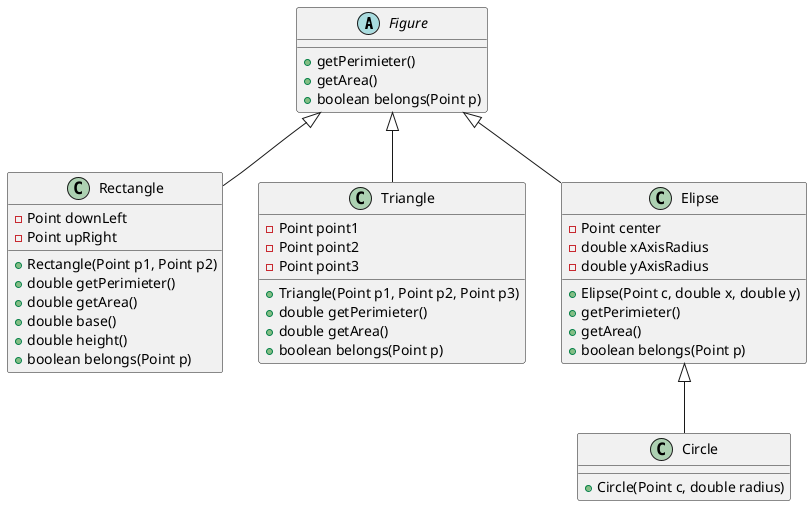 @startuml
abstract class Figure {
    + getPerimieter()
    + getArea()
    + boolean belongs(Point p)
}

class Rectangle extends Figure {
    - Point downLeft
    - Point upRight
    + Rectangle(Point p1, Point p2)
    + double getPerimieter()
    + double getArea()
    + double base()
    + double height()
    + boolean belongs(Point p)
}

class Triangle extends Figure {
    - Point point1
    - Point point2
    - Point point3
    + Triangle(Point p1, Point p2, Point p3)
    + double getPerimieter()
    + double getArea()
    + boolean belongs(Point p)
}

class Elipse extends Figure{
    - Point center
    - double xAxisRadius
    - double yAxisRadius
    + Elipse(Point c, double x, double y)
    + getPerimieter()
    + getArea()
    + boolean belongs(Point p)
}

class Circle extends Elipse {
    + Circle(Point c, double radius)
}
@enduml